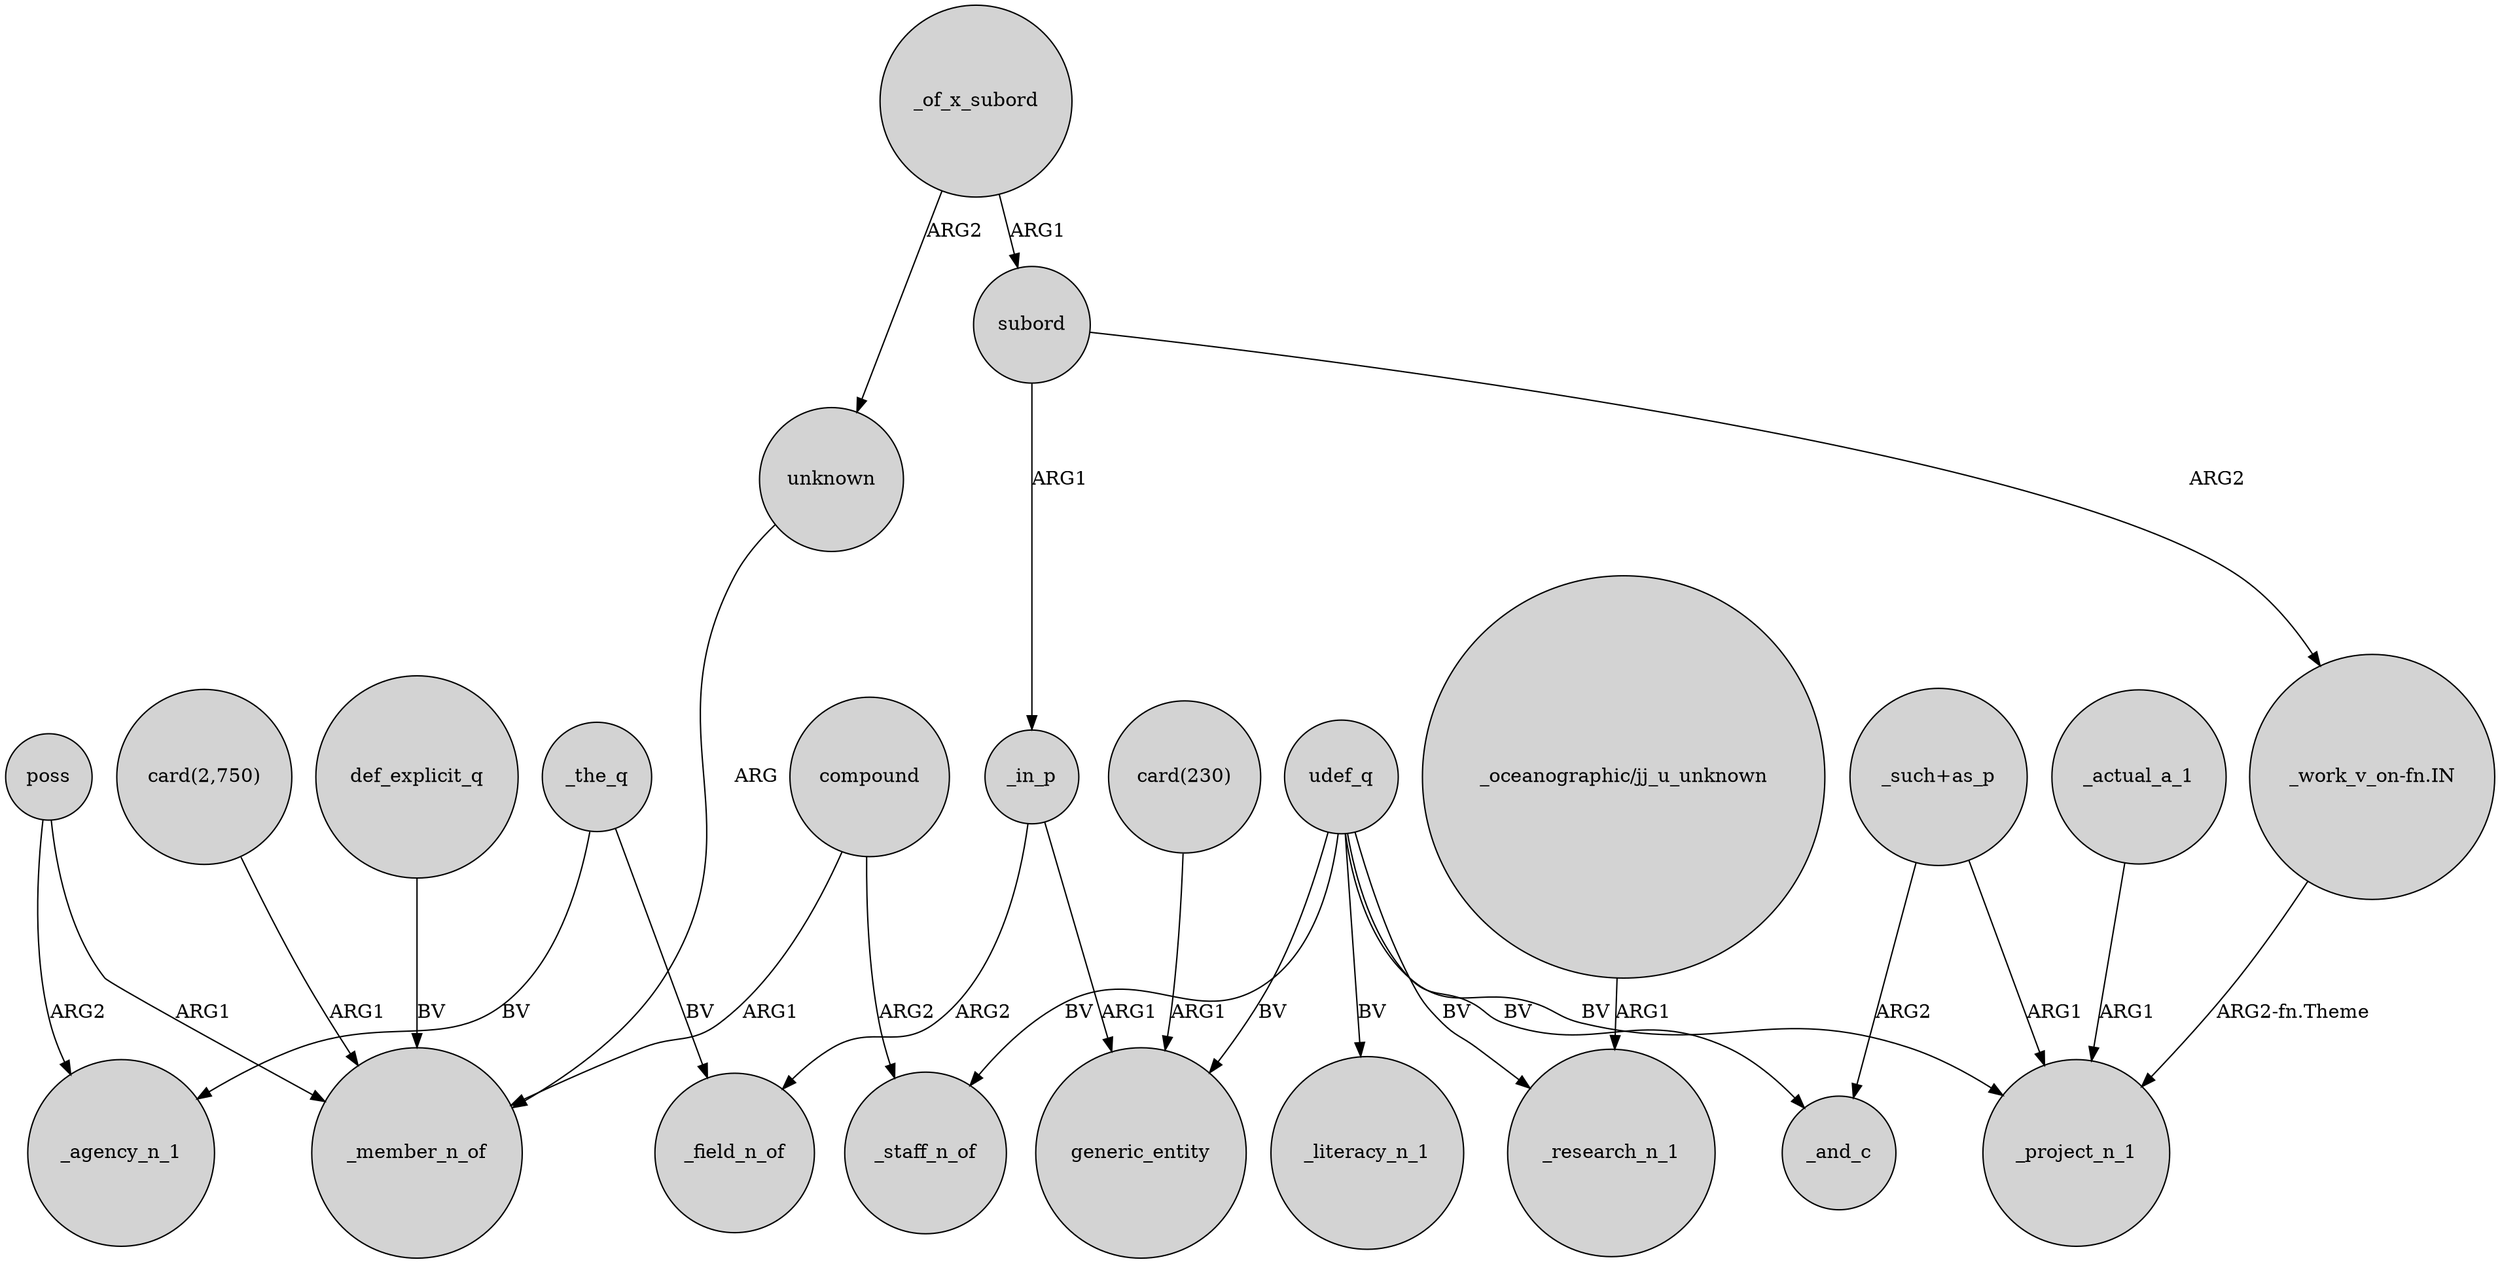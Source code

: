 digraph {
	node [shape=circle style=filled]
	_the_q -> _agency_n_1 [label=BV]
	udef_q -> generic_entity [label=BV]
	subord -> "_work_v_on-fn.IN" [label=ARG2]
	udef_q -> _project_n_1 [label=BV]
	udef_q -> _staff_n_of [label=BV]
	udef_q -> _research_n_1 [label=BV]
	"card(230)" -> generic_entity [label=ARG1]
	def_explicit_q -> _member_n_of [label=BV]
	"_work_v_on-fn.IN" -> _project_n_1 [label="ARG2-fn.Theme"]
	udef_q -> _literacy_n_1 [label=BV]
	compound -> _staff_n_of [label=ARG2]
	"_such+as_p" -> _project_n_1 [label=ARG1]
	_in_p -> _field_n_of [label=ARG2]
	poss -> _member_n_of [label=ARG1]
	"_such+as_p" -> _and_c [label=ARG2]
	_the_q -> _field_n_of [label=BV]
	unknown -> _member_n_of [label=ARG]
	"card(2,750)" -> _member_n_of [label=ARG1]
	poss -> _agency_n_1 [label=ARG2]
	_actual_a_1 -> _project_n_1 [label=ARG1]
	subord -> _in_p [label=ARG1]
	_in_p -> generic_entity [label=ARG1]
	udef_q -> _and_c [label=BV]
	_of_x_subord -> unknown [label=ARG2]
	_of_x_subord -> subord [label=ARG1]
	"_oceanographic/jj_u_unknown" -> _research_n_1 [label=ARG1]
	compound -> _member_n_of [label=ARG1]
}

